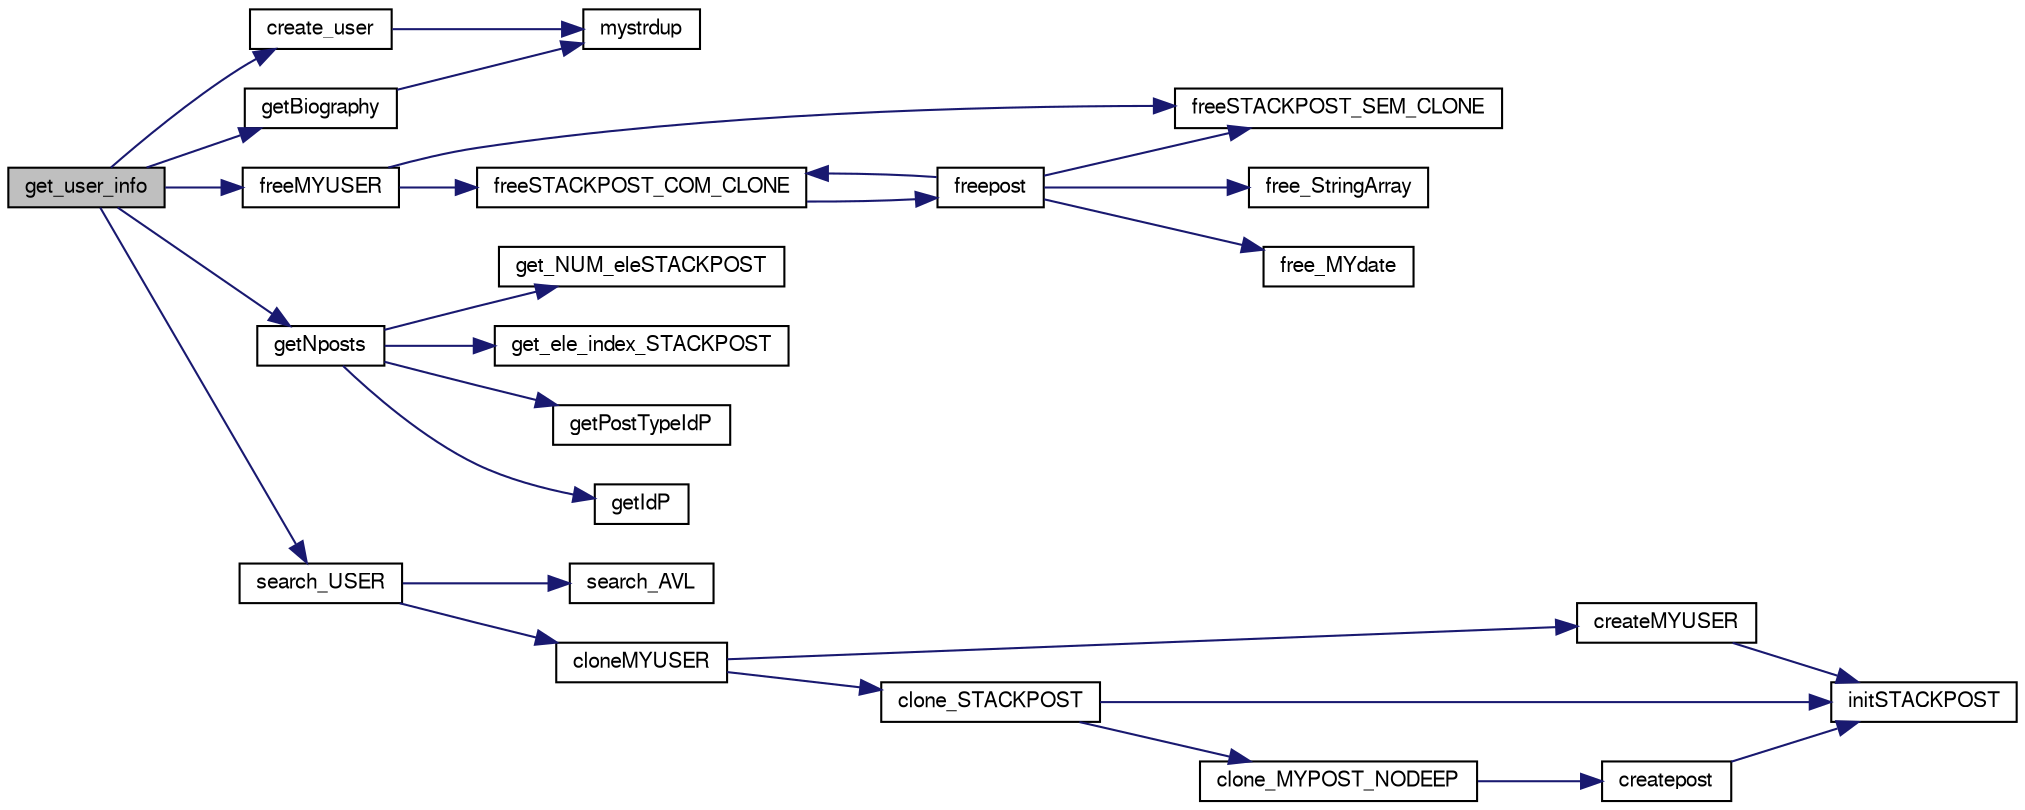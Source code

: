 digraph "get_user_info"
{
  edge [fontname="FreeSans",fontsize="10",labelfontname="FreeSans",labelfontsize="10"];
  node [fontname="FreeSans",fontsize="10",shape=record];
  rankdir="LR";
  Node1 [label="get_user_info",height=0.2,width=0.4,color="black", fillcolor="grey75", style="filled", fontcolor="black"];
  Node1 -> Node2 [color="midnightblue",fontsize="10",style="solid",fontname="FreeSans"];
  Node2 [label="create_user",height=0.2,width=0.4,color="black", fillcolor="white", style="filled",URL="$user_8c.html#a52400a15370bdbb6528564f9064a55d8"];
  Node2 -> Node3 [color="midnightblue",fontsize="10",style="solid",fontname="FreeSans"];
  Node3 [label="mystrdup",height=0.2,width=0.4,color="black", fillcolor="white", style="filled",URL="$common_8c.html#aaec695d4d3f73b13b968950d7857116d"];
  Node1 -> Node4 [color="midnightblue",fontsize="10",style="solid",fontname="FreeSans"];
  Node4 [label="freeMYUSER",height=0.2,width=0.4,color="black", fillcolor="white", style="filled",URL="$myuser_8c.html#a5123e16973f221037824315bb060bc91",tooltip="Função que liberta a memória de um user. "];
  Node4 -> Node5 [color="midnightblue",fontsize="10",style="solid",fontname="FreeSans"];
  Node5 [label="freeSTACKPOST_SEM_CLONE",height=0.2,width=0.4,color="black", fillcolor="white", style="filled",URL="$mypost_8c.html#a91b21fb278f52144ead6215a80e864a5",tooltip="Função que dá free a uma stackpost. "];
  Node4 -> Node6 [color="midnightblue",fontsize="10",style="solid",fontname="FreeSans"];
  Node6 [label="freeSTACKPOST_COM_CLONE",height=0.2,width=0.4,color="black", fillcolor="white", style="filled",URL="$mypost_8c.html#a80b528f810114367a43b3972570c1c3e",tooltip="Função que dá free a um clone stackpost. "];
  Node6 -> Node7 [color="midnightblue",fontsize="10",style="solid",fontname="FreeSans"];
  Node7 [label="freepost",height=0.2,width=0.4,color="black", fillcolor="white", style="filled",URL="$mypost_8c.html#a08e79594d5f2f7acf98a907972c05c51",tooltip="Função que liberta a memória alocada para um dado post. "];
  Node7 -> Node8 [color="midnightblue",fontsize="10",style="solid",fontname="FreeSans"];
  Node8 [label="free_StringArray",height=0.2,width=0.4,color="black", fillcolor="white", style="filled",URL="$mypost_8c.html#aab669e7098e15119ed28ed6e38174c06",tooltip="Função que liberta um array de strings. "];
  Node7 -> Node9 [color="midnightblue",fontsize="10",style="solid",fontname="FreeSans"];
  Node9 [label="free_MYdate",height=0.2,width=0.4,color="black", fillcolor="white", style="filled",URL="$mydate_8c.html#a47a8a92914dfb1a80155143103d3183c",tooltip="Função liberta a memória da data. "];
  Node7 -> Node5 [color="midnightblue",fontsize="10",style="solid",fontname="FreeSans"];
  Node7 -> Node6 [color="midnightblue",fontsize="10",style="solid",fontname="FreeSans"];
  Node1 -> Node10 [color="midnightblue",fontsize="10",style="solid",fontname="FreeSans"];
  Node10 [label="getBiography",height=0.2,width=0.4,color="black", fillcolor="white", style="filled",URL="$myuser_8c.html#a2a7ce5ed70d0b45d4b08de0f259e1bbc",tooltip="Função que devolve a biografia do user. "];
  Node10 -> Node3 [color="midnightblue",fontsize="10",style="solid",fontname="FreeSans"];
  Node1 -> Node11 [color="midnightblue",fontsize="10",style="solid",fontname="FreeSans"];
  Node11 [label="getNposts",height=0.2,width=0.4,color="black", fillcolor="white", style="filled",URL="$myuser_8c.html#a8e28c186cb715390010fe16bbbf643b1",tooltip="Função que devolve os ultimos N posts de um dado utilizador. "];
  Node11 -> Node12 [color="midnightblue",fontsize="10",style="solid",fontname="FreeSans"];
  Node12 [label="get_NUM_eleSTACKPOST",height=0.2,width=0.4,color="black", fillcolor="white", style="filled",URL="$mypost_8c.html#a4dab09684a9c81a3b6cf73c12fbc9978",tooltip="Função que calcula o número de elementos de uma stackpost. "];
  Node11 -> Node13 [color="midnightblue",fontsize="10",style="solid",fontname="FreeSans"];
  Node13 [label="get_ele_index_STACKPOST",height=0.2,width=0.4,color="black", fillcolor="white", style="filled",URL="$mypost_8c.html#ab5f84eeb5ef5145c0058f17b63ff41ae",tooltip="Função que devolve o elemento na posição dada. "];
  Node11 -> Node14 [color="midnightblue",fontsize="10",style="solid",fontname="FreeSans"];
  Node14 [label="getPostTypeIdP",height=0.2,width=0.4,color="black", fillcolor="white", style="filled",URL="$mypost_8c.html#a514d82e76edef763f417b1a75d92939e",tooltip="Função que obtém o TypeId de um post. "];
  Node11 -> Node15 [color="midnightblue",fontsize="10",style="solid",fontname="FreeSans"];
  Node15 [label="getIdP",height=0.2,width=0.4,color="black", fillcolor="white", style="filled",URL="$mypost_8c.html#afa0a87d0e3edc6a72af78a5dca815fd3",tooltip="Função que obtém o Id de um post. "];
  Node1 -> Node16 [color="midnightblue",fontsize="10",style="solid",fontname="FreeSans"];
  Node16 [label="search_USER",height=0.2,width=0.4,color="black", fillcolor="white", style="filled",URL="$myuser_8c.html#a89c3e32fead4720ca892da0e7f2c559b",tooltip="Função que procura um user na estrutura com clone. "];
  Node16 -> Node17 [color="midnightblue",fontsize="10",style="solid",fontname="FreeSans"];
  Node17 [label="search_AVL",height=0.2,width=0.4,color="black", fillcolor="white", style="filled",URL="$mytree_8c.html#aa4afa2c50dd5ec034929cac768d520db",tooltip="Função que procura um elemento na árvore. "];
  Node16 -> Node18 [color="midnightblue",fontsize="10",style="solid",fontname="FreeSans"];
  Node18 [label="cloneMYUSER",height=0.2,width=0.4,color="black", fillcolor="white", style="filled",URL="$myuser_8c.html#a6d00e57a87f5caca4d8fc1f16653f485",tooltip="Função que clona um user. "];
  Node18 -> Node19 [color="midnightblue",fontsize="10",style="solid",fontname="FreeSans"];
  Node19 [label="createMYUSER",height=0.2,width=0.4,color="black", fillcolor="white", style="filled",URL="$myuser_8c.html#accd6026eed60ad74ffe1dca295541e13",tooltip="Função que aloca memória para um user. "];
  Node19 -> Node20 [color="midnightblue",fontsize="10",style="solid",fontname="FreeSans"];
  Node20 [label="initSTACKPOST",height=0.2,width=0.4,color="black", fillcolor="white", style="filled",URL="$mypost_8c.html#ac441cbdcf1391689526aba31a5e5aae9",tooltip="Função que inicializa um stackpost. "];
  Node18 -> Node21 [color="midnightblue",fontsize="10",style="solid",fontname="FreeSans"];
  Node21 [label="clone_STACKPOST",height=0.2,width=0.4,color="black", fillcolor="white", style="filled",URL="$mypost_8c.html#afffc91de20d84043a601037df1424c00",tooltip="Função que clona uma STACKPOST. "];
  Node21 -> Node20 [color="midnightblue",fontsize="10",style="solid",fontname="FreeSans"];
  Node21 -> Node22 [color="midnightblue",fontsize="10",style="solid",fontname="FreeSans"];
  Node22 [label="clone_MYPOST_NODEEP",height=0.2,width=0.4,color="black", fillcolor="white", style="filled",URL="$mypost_8c.html#a85ab9cdb786f099706850b447b715b7b",tooltip="Função que produz o clone de um post sem profundidade. "];
  Node22 -> Node23 [color="midnightblue",fontsize="10",style="solid",fontname="FreeSans"];
  Node23 [label="createpost",height=0.2,width=0.4,color="black", fillcolor="white", style="filled",URL="$mypost_8c.html#a226bc0c43835f1b4ced9d34f295ddbc6",tooltip="Função que inicializa a (nossa) representação de um post na memória. "];
  Node23 -> Node20 [color="midnightblue",fontsize="10",style="solid",fontname="FreeSans"];
}
